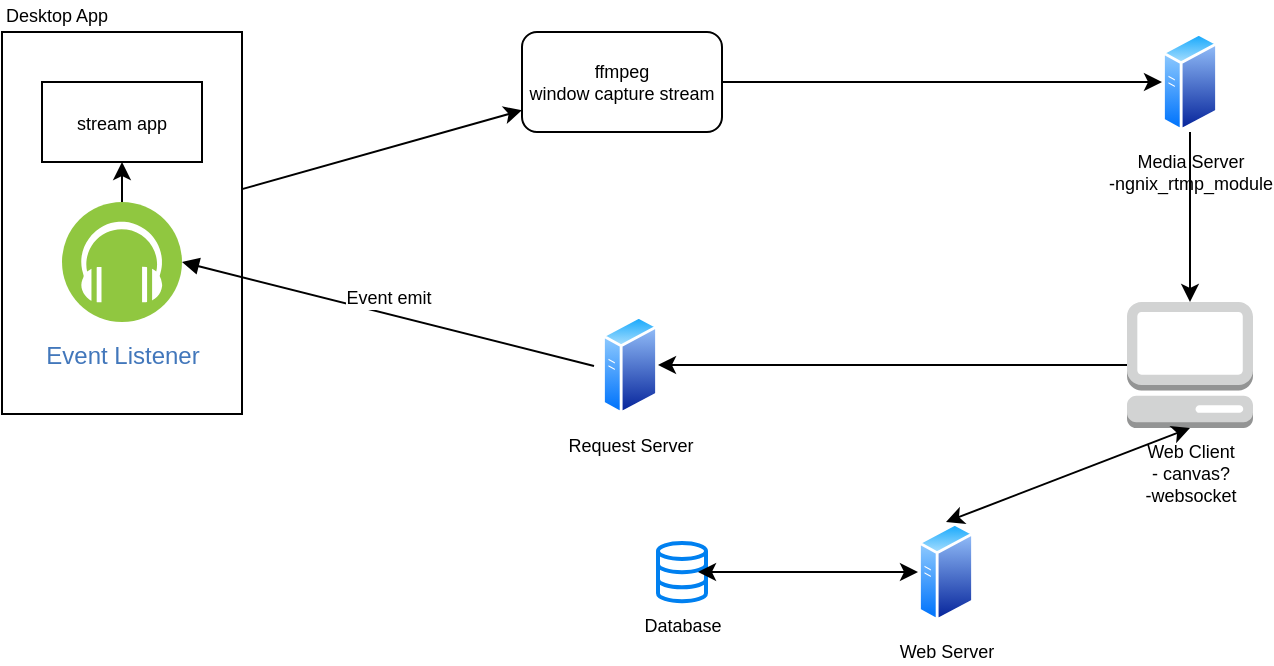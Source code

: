 <mxfile version="11.1.4" type="device"><diagram id="TcQXaLjiJj9GjloC1ONC" name="Page-1"><mxGraphModel dx="1040" dy="601" grid="1" gridSize="10" guides="1" tooltips="1" connect="1" arrows="1" fold="1" page="1" pageScale="1" pageWidth="850" pageHeight="1100" math="0" shadow="0"><root><mxCell id="0"/><mxCell id="1" parent="0"/><mxCell id="I-cR3ZXU_k_Fx-pCHE99-30" value="" style="rounded=0;whiteSpace=wrap;html=1;fontSize=9;" vertex="1" parent="1"><mxGeometry x="30" y="95" width="120" height="191" as="geometry"/></mxCell><mxCell id="I-cR3ZXU_k_Fx-pCHE99-1" value="&lt;span style=&quot;font-size: 9px ; text-align: left&quot;&gt;stream app&lt;/span&gt;" style="rounded=0;whiteSpace=wrap;html=1;" vertex="1" parent="1"><mxGeometry x="50" y="120" width="80" height="40" as="geometry"/></mxCell><mxCell id="I-cR3ZXU_k_Fx-pCHE99-5" value="Event Listener" style="aspect=fixed;perimeter=ellipsePerimeter;html=1;align=center;shadow=0;dashed=0;fontColor=#4277BB;labelBackgroundColor=#ffffff;fontSize=12;spacingTop=3;image;image=img/lib/ibm/blockchain/event_listener.svg;" vertex="1" parent="1"><mxGeometry x="60" y="180" width="60" height="60" as="geometry"/></mxCell><mxCell id="I-cR3ZXU_k_Fx-pCHE99-7" value="" style="endArrow=classic;html=1;fontSize=9;entryX=0.5;entryY=1;entryDx=0;entryDy=0;exitX=0.5;exitY=0;exitDx=0;exitDy=0;" edge="1" parent="1" source="I-cR3ZXU_k_Fx-pCHE99-5" target="I-cR3ZXU_k_Fx-pCHE99-1"><mxGeometry width="50" height="50" relative="1" as="geometry"><mxPoint x="30" y="350" as="sourcePoint"/><mxPoint x="80" y="300" as="targetPoint"/></mxGeometry></mxCell><mxCell id="I-cR3ZXU_k_Fx-pCHE99-8" value="" style="endArrow=classic;html=1;fontSize=9;" edge="1" parent="1" source="I-cR3ZXU_k_Fx-pCHE99-30" target="I-cR3ZXU_k_Fx-pCHE99-9"><mxGeometry width="50" height="50" relative="1" as="geometry"><mxPoint x="150" y="135" as="sourcePoint"/><mxPoint x="270" y="120" as="targetPoint"/></mxGeometry></mxCell><mxCell id="I-cR3ZXU_k_Fx-pCHE99-9" value="ffmpeg&lt;br&gt;window capture stream" style="rounded=1;whiteSpace=wrap;html=1;fontSize=9;" vertex="1" parent="1"><mxGeometry x="290" y="95" width="100" height="50" as="geometry"/></mxCell><mxCell id="I-cR3ZXU_k_Fx-pCHE99-10" value="Media Server&lt;br&gt;-ngnix_rtmp_module" style="aspect=fixed;perimeter=ellipsePerimeter;html=1;align=center;shadow=0;dashed=0;spacingTop=3;image;image=img/lib/active_directory/generic_server.svg;fontSize=9;" vertex="1" parent="1"><mxGeometry x="610" y="95" width="28.0" height="50" as="geometry"/></mxCell><mxCell id="I-cR3ZXU_k_Fx-pCHE99-11" value="" style="endArrow=classic;html=1;fontSize=9;exitX=1;exitY=0.5;exitDx=0;exitDy=0;entryX=0;entryY=0.5;entryDx=0;entryDy=0;" edge="1" parent="1" source="I-cR3ZXU_k_Fx-pCHE99-9" target="I-cR3ZXU_k_Fx-pCHE99-10"><mxGeometry width="50" height="50" relative="1" as="geometry"><mxPoint x="400" y="120" as="sourcePoint"/><mxPoint x="540" y="120" as="targetPoint"/></mxGeometry></mxCell><mxCell id="I-cR3ZXU_k_Fx-pCHE99-14" value="Web Client&lt;br&gt;- canvas?&lt;br&gt;-websocket&lt;br&gt;" style="outlineConnect=0;dashed=0;verticalLabelPosition=bottom;verticalAlign=top;align=center;html=1;shape=mxgraph.aws3.management_console;fillColor=#D2D3D3;gradientColor=none;fontSize=9;" vertex="1" parent="1"><mxGeometry x="592.5" y="230" width="63" height="63" as="geometry"/></mxCell><mxCell id="I-cR3ZXU_k_Fx-pCHE99-15" value="" style="endArrow=classic;html=1;fontSize=9;entryX=0.5;entryY=0;entryDx=0;entryDy=0;entryPerimeter=0;" edge="1" parent="1" source="I-cR3ZXU_k_Fx-pCHE99-10" target="I-cR3ZXU_k_Fx-pCHE99-14"><mxGeometry width="50" height="50" relative="1" as="geometry"><mxPoint x="400" y="130" as="sourcePoint"/><mxPoint x="620" y="130" as="targetPoint"/><Array as="points"/></mxGeometry></mxCell><mxCell id="I-cR3ZXU_k_Fx-pCHE99-16" value="Request Server" style="aspect=fixed;perimeter=ellipsePerimeter;html=1;align=center;shadow=0;dashed=0;spacingTop=3;image;image=img/lib/active_directory/generic_server.svg;fontSize=9;" vertex="1" parent="1"><mxGeometry x="330" y="236.5" width="28.0" height="50" as="geometry"/></mxCell><mxCell id="I-cR3ZXU_k_Fx-pCHE99-17" value="" style="endArrow=classic;html=1;fontSize=9;exitX=0;exitY=0.5;exitDx=0;exitDy=0;exitPerimeter=0;" edge="1" parent="1" source="I-cR3ZXU_k_Fx-pCHE99-14" target="I-cR3ZXU_k_Fx-pCHE99-16"><mxGeometry width="50" height="50" relative="1" as="geometry"><mxPoint x="590" y="310" as="sourcePoint"/><mxPoint x="640" y="260" as="targetPoint"/></mxGeometry></mxCell><mxCell id="I-cR3ZXU_k_Fx-pCHE99-18" value="Event emit" style="html=1;verticalAlign=bottom;endArrow=block;fontSize=9;entryX=1;entryY=0.5;entryDx=0;entryDy=0;" edge="1" parent="1" target="I-cR3ZXU_k_Fx-pCHE99-5"><mxGeometry width="80" relative="1" as="geometry"><mxPoint x="326" y="262" as="sourcePoint"/><mxPoint x="250" y="310" as="targetPoint"/></mxGeometry></mxCell><mxCell id="I-cR3ZXU_k_Fx-pCHE99-19" value="Web Server" style="aspect=fixed;perimeter=ellipsePerimeter;html=1;align=center;shadow=0;dashed=0;spacingTop=3;image;image=img/lib/active_directory/generic_server.svg;fontSize=9;" vertex="1" parent="1"><mxGeometry x="488" y="340" width="28.0" height="50" as="geometry"/></mxCell><mxCell id="I-cR3ZXU_k_Fx-pCHE99-22" value="Database" style="html=1;verticalLabelPosition=bottom;align=center;labelBackgroundColor=#ffffff;verticalAlign=top;strokeWidth=2;strokeColor=#0080F0;fillColor=#ffffff;shadow=0;dashed=0;shape=mxgraph.ios7.icons.data;fontSize=9;" vertex="1" parent="1"><mxGeometry x="358" y="350.5" width="24" height="29.1" as="geometry"/></mxCell><mxCell id="I-cR3ZXU_k_Fx-pCHE99-23" value="" style="endArrow=classic;startArrow=classic;html=1;fontSize=9;" edge="1" parent="1"><mxGeometry width="50" height="50" relative="1" as="geometry"><mxPoint x="488" y="365" as="sourcePoint"/><mxPoint x="378" y="365" as="targetPoint"/></mxGeometry></mxCell><mxCell id="I-cR3ZXU_k_Fx-pCHE99-26" value="" style="endArrow=classic;startArrow=classic;html=1;fontSize=9;entryX=0.5;entryY=1;entryDx=0;entryDy=0;entryPerimeter=0;exitX=0.5;exitY=0;exitDx=0;exitDy=0;" edge="1" parent="1" source="I-cR3ZXU_k_Fx-pCHE99-19" target="I-cR3ZXU_k_Fx-pCHE99-14"><mxGeometry width="50" height="50" relative="1" as="geometry"><mxPoint x="600" y="380" as="sourcePoint"/><mxPoint x="650" y="330" as="targetPoint"/></mxGeometry></mxCell><mxCell id="I-cR3ZXU_k_Fx-pCHE99-28" value="Desktop App" style="text;html=1;resizable=0;points=[];autosize=1;align=left;verticalAlign=top;spacingTop=-4;fontSize=9;" vertex="1" parent="1"><mxGeometry x="30" y="79" width="70" height="10" as="geometry"/></mxCell></root></mxGraphModel></diagram></mxfile>